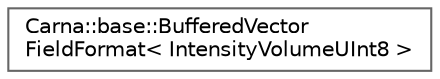 digraph "Graphical Class Hierarchy"
{
 // LATEX_PDF_SIZE
  bgcolor="transparent";
  edge [fontname=Helvetica,fontsize=10,labelfontname=Helvetica,labelfontsize=10];
  node [fontname=Helvetica,fontsize=10,shape=box,height=0.2,width=0.4];
  rankdir="LR";
  Node0 [id="Node000000",label="Carna::base::BufferedVector\lFieldFormat\< IntensityVolumeUInt8 \>",height=0.2,width=0.4,color="grey40", fillcolor="white", style="filled",URL="$structCarna_1_1base_1_1BufferedVectorFieldFormat_3_01IntensityVolumeUInt8_01_4.html",tooltip="Defines Texture format for IntensityVolumeUInt8."];
}
